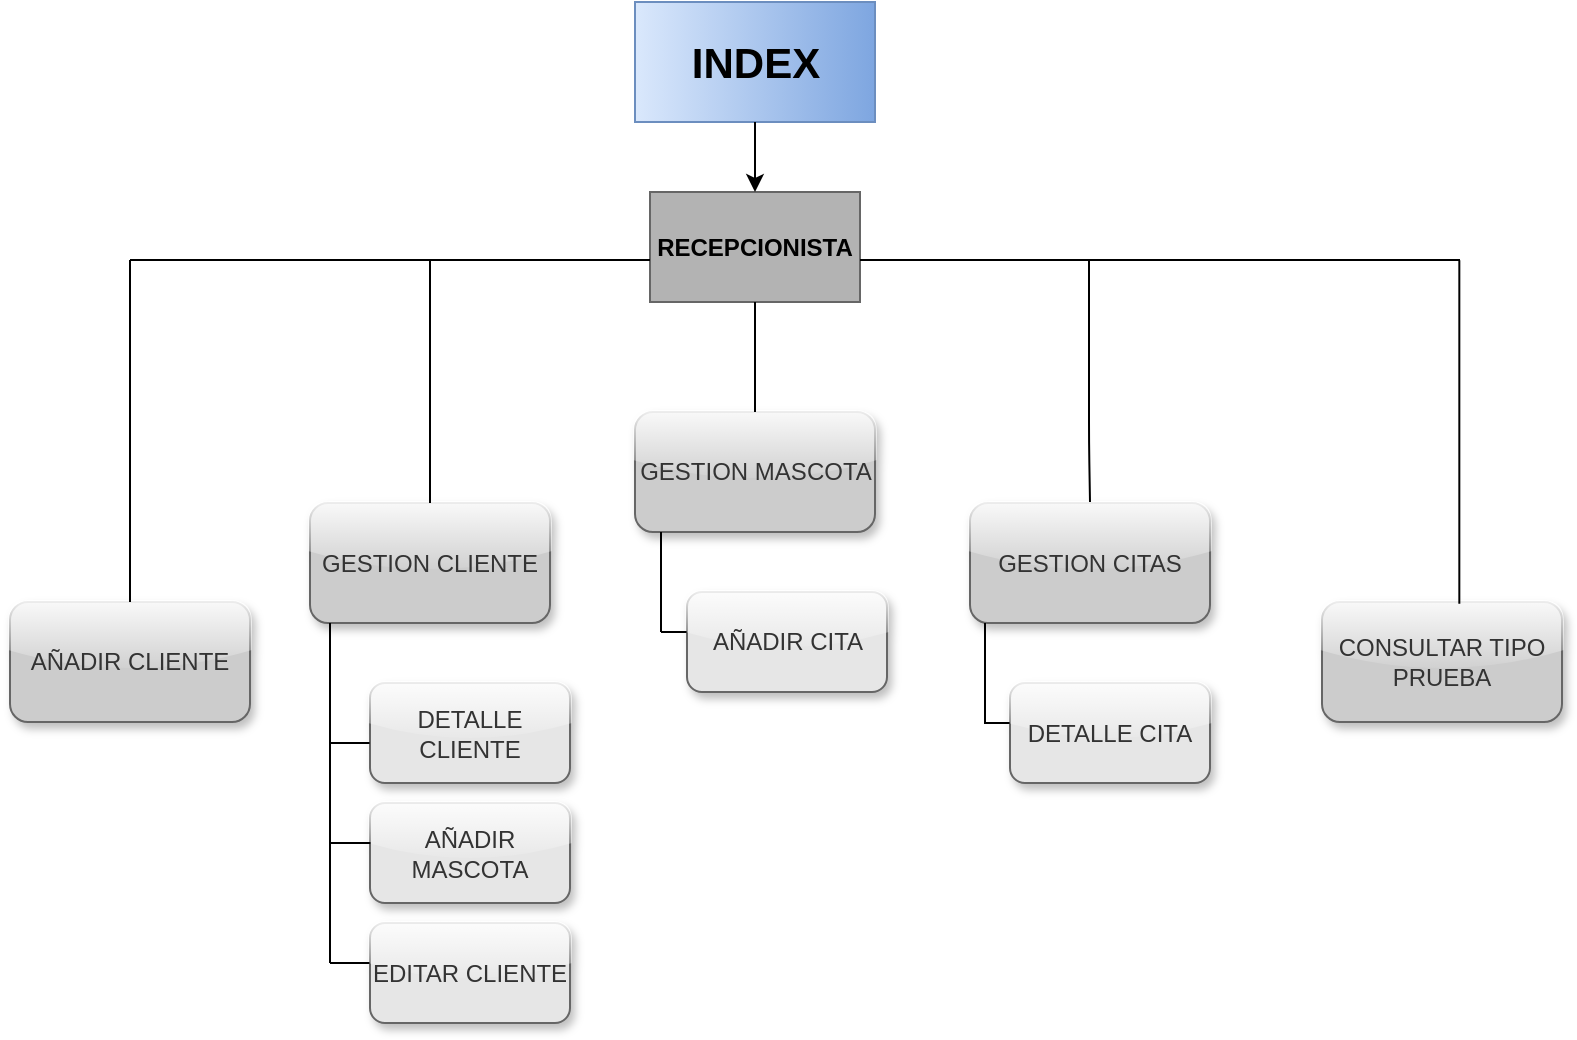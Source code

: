 <mxfile version="10.6.7" type="device"><diagram id="RLn7qdTGdeT1Y1JXQREY" name="Page-1"><mxGraphModel dx="1188" dy="589" grid="1" gridSize="10" guides="1" tooltips="1" connect="1" arrows="1" fold="1" page="1" pageScale="1" pageWidth="827" pageHeight="1169" math="0" shadow="0"><root><mxCell id="0"/><mxCell id="1" parent="0"/><mxCell id="SOgYS6IPdspSeWDHnJXk-2" value="INDEX" style="rounded=0;fillColor=#dae8fc;strokeColor=#6c8ebf;gradientColor=#7ea6e0;fontStyle=1;horizontal=1;whiteSpace=wrap;html=1;fontSize=21;glass=0;shadow=0;gradientDirection=east;" vertex="1" parent="1"><mxGeometry x="362.5" y="20" width="120" height="60" as="geometry"/></mxCell><mxCell id="SOgYS6IPdspSeWDHnJXk-3" value="&lt;span&gt;RECEPCIONISTA&lt;/span&gt;" style="rounded=1;whiteSpace=wrap;html=1;arcSize=0;fillColor=#B3B3B3;strokeColor=#666666;gradientColor=#b3b3b3;shadow=0;comic=0;gradientDirection=north;fontStyle=1" vertex="1" parent="1"><mxGeometry x="370" y="115" width="105" height="55" as="geometry"/></mxCell><mxCell id="SOgYS6IPdspSeWDHnJXk-4" value="AÑADIR CLIENTE" style="rounded=1;whiteSpace=wrap;html=1;fillColor=#CCCCCC;strokeColor=#666666;fontColor=#333333;glass=1;shadow=1;" vertex="1" parent="1"><mxGeometry x="50" y="320" width="120" height="60" as="geometry"/></mxCell><mxCell id="SOgYS6IPdspSeWDHnJXk-5" value="GESTION CLIENTE" style="rounded=1;whiteSpace=wrap;html=1;fillColor=#CCCCCC;strokeColor=#666666;fontColor=#333333;glass=1;shadow=1;" vertex="1" parent="1"><mxGeometry x="200" y="270.5" width="120" height="60" as="geometry"/></mxCell><mxCell id="SOgYS6IPdspSeWDHnJXk-6" value="GESTION MASCOTA" style="rounded=1;whiteSpace=wrap;html=1;fillColor=#CCCCCC;strokeColor=#666666;fontColor=#333333;glass=1;shadow=1;" vertex="1" parent="1"><mxGeometry x="362.5" y="225" width="120" height="60" as="geometry"/></mxCell><mxCell id="SOgYS6IPdspSeWDHnJXk-7" value="GESTION CITAS" style="rounded=1;whiteSpace=wrap;html=1;fillColor=#CCCCCC;strokeColor=#666666;fontColor=#333333;glass=1;shadow=1;" vertex="1" parent="1"><mxGeometry x="530" y="270.5" width="120" height="60" as="geometry"/></mxCell><mxCell id="SOgYS6IPdspSeWDHnJXk-9" value="CONSULTAR TIPO PRUEBA" style="rounded=1;whiteSpace=wrap;html=1;fillColor=#CCCCCC;strokeColor=#666666;fontColor=#333333;glass=1;shadow=1;" vertex="1" parent="1"><mxGeometry x="706" y="320" width="120" height="60" as="geometry"/></mxCell><mxCell id="SOgYS6IPdspSeWDHnJXk-10" value="" style="endArrow=classic;html=1;exitX=0.5;exitY=1;exitDx=0;exitDy=0;entryX=0.5;entryY=0;entryDx=0;entryDy=0;" edge="1" parent="1" source="SOgYS6IPdspSeWDHnJXk-2" target="SOgYS6IPdspSeWDHnJXk-3"><mxGeometry width="50" height="50" relative="1" as="geometry"><mxPoint x="520" y="140" as="sourcePoint"/><mxPoint x="570" y="90" as="targetPoint"/></mxGeometry></mxCell><mxCell id="SOgYS6IPdspSeWDHnJXk-18" value="" style="line;strokeWidth=1;fillColor=none;align=left;verticalAlign=middle;spacingTop=-1;spacingLeft=3;spacingRight=3;rotatable=0;labelPosition=right;points=[];portConstraint=eastwest;fontSize=12;" vertex="1" parent="1"><mxGeometry x="475" y="145" width="300" height="8" as="geometry"/></mxCell><mxCell id="SOgYS6IPdspSeWDHnJXk-19" value="" style="line;strokeWidth=1;fillColor=none;align=left;verticalAlign=middle;spacingTop=-1;spacingLeft=3;spacingRight=3;rotatable=0;labelPosition=right;points=[];portConstraint=eastwest;fontSize=12;" vertex="1" parent="1"><mxGeometry x="110" y="145" width="260" height="8" as="geometry"/></mxCell><mxCell id="SOgYS6IPdspSeWDHnJXk-27" value="" style="line;strokeWidth=2;direction=south;html=1;" vertex="1" parent="1"><mxGeometry x="100" y="149" height="160" as="geometry"/></mxCell><mxCell id="SOgYS6IPdspSeWDHnJXk-30" value="" style="endArrow=none;html=1;exitX=0.5;exitY=0;exitDx=0;exitDy=0;entryX=0;entryY=0.5;entryDx=0;entryDy=0;entryPerimeter=0;" edge="1" parent="1" source="SOgYS6IPdspSeWDHnJXk-4" target="SOgYS6IPdspSeWDHnJXk-19"><mxGeometry width="50" height="50" relative="1" as="geometry"><mxPoint x="70" y="210" as="sourcePoint"/><mxPoint x="103" y="149" as="targetPoint"/></mxGeometry></mxCell><mxCell id="SOgYS6IPdspSeWDHnJXk-31" value="" style="endArrow=none;html=1;" edge="1" parent="1"><mxGeometry width="50" height="50" relative="1" as="geometry"><mxPoint x="260" y="270.5" as="sourcePoint"/><mxPoint x="260" y="149.5" as="targetPoint"/><Array as="points"><mxPoint x="260" y="240.5"/></Array></mxGeometry></mxCell><mxCell id="SOgYS6IPdspSeWDHnJXk-32" value="" style="endArrow=none;html=1;" edge="1" parent="1"><mxGeometry width="50" height="50" relative="1" as="geometry"><mxPoint x="590" y="270" as="sourcePoint"/><mxPoint x="589.5" y="149" as="targetPoint"/><Array as="points"><mxPoint x="589.5" y="240"/></Array></mxGeometry></mxCell><mxCell id="SOgYS6IPdspSeWDHnJXk-36" value="" style="endArrow=none;html=1;entryX=0.5;entryY=1;entryDx=0;entryDy=0;exitX=0.5;exitY=0;exitDx=0;exitDy=0;" edge="1" parent="1" source="SOgYS6IPdspSeWDHnJXk-6" target="SOgYS6IPdspSeWDHnJXk-3"><mxGeometry width="50" height="50" relative="1" as="geometry"><mxPoint x="320" y="210" as="sourcePoint"/><mxPoint x="370" y="160" as="targetPoint"/></mxGeometry></mxCell><mxCell id="SOgYS6IPdspSeWDHnJXk-38" value="DETALLE CLIENTE" style="rounded=1;whiteSpace=wrap;html=1;fillColor=#E6E6E6;strokeColor=#666666;fontColor=#333333;glass=1;shadow=1;" vertex="1" parent="1"><mxGeometry x="230" y="360.5" width="100" height="50" as="geometry"/></mxCell><mxCell id="SOgYS6IPdspSeWDHnJXk-39" value="AÑADIR MASCOTA" style="rounded=1;whiteSpace=wrap;html=1;fillColor=#E6E6E6;strokeColor=#666666;fontColor=#333333;glass=1;shadow=1;" vertex="1" parent="1"><mxGeometry x="230" y="420.5" width="100" height="50" as="geometry"/></mxCell><mxCell id="SOgYS6IPdspSeWDHnJXk-41" value="EDITAR CLIENTE" style="rounded=1;whiteSpace=wrap;html=1;fillColor=#E6E6E6;strokeColor=#666666;fontColor=#333333;glass=1;shadow=1;" vertex="1" parent="1"><mxGeometry x="230" y="480.5" width="100" height="50" as="geometry"/></mxCell><mxCell id="SOgYS6IPdspSeWDHnJXk-42" value="" style="endArrow=none;html=1;" edge="1" parent="1"><mxGeometry width="50" height="50" relative="1" as="geometry"><mxPoint x="210" y="500.5" as="sourcePoint"/><mxPoint x="210" y="330.5" as="targetPoint"/><Array as="points"><mxPoint x="210" y="421.5"/></Array></mxGeometry></mxCell><mxCell id="SOgYS6IPdspSeWDHnJXk-48" value="" style="endArrow=none;html=1;exitX=-0.002;exitY=0.6;exitDx=0;exitDy=0;exitPerimeter=0;" edge="1" parent="1" source="SOgYS6IPdspSeWDHnJXk-38"><mxGeometry width="50" height="50" relative="1" as="geometry"><mxPoint x="410" y="240.5" as="sourcePoint"/><mxPoint x="210" y="390.5" as="targetPoint"/></mxGeometry></mxCell><mxCell id="SOgYS6IPdspSeWDHnJXk-49" value="" style="endArrow=none;html=1;exitX=-0.002;exitY=0.6;exitDx=0;exitDy=0;exitPerimeter=0;" edge="1" parent="1"><mxGeometry width="50" height="50" relative="1" as="geometry"><mxPoint x="230.242" y="440.532" as="sourcePoint"/><mxPoint x="210.5" y="440.5" as="targetPoint"/></mxGeometry></mxCell><mxCell id="SOgYS6IPdspSeWDHnJXk-50" value="" style="endArrow=none;html=1;exitX=-0.002;exitY=0.6;exitDx=0;exitDy=0;exitPerimeter=0;" edge="1" parent="1"><mxGeometry width="50" height="50" relative="1" as="geometry"><mxPoint x="229.742" y="500.532" as="sourcePoint"/><mxPoint x="210" y="500.5" as="targetPoint"/></mxGeometry></mxCell><mxCell id="SOgYS6IPdspSeWDHnJXk-51" value="AÑADIR CITA" style="rounded=1;whiteSpace=wrap;html=1;fillColor=#E6E6E6;strokeColor=#666666;fontColor=#333333;glass=1;shadow=1;" vertex="1" parent="1"><mxGeometry x="388.5" y="315" width="100" height="50" as="geometry"/></mxCell><mxCell id="SOgYS6IPdspSeWDHnJXk-56" value="" style="endArrow=none;html=1;entryX=0.935;entryY=0.625;entryDx=0;entryDy=0;entryPerimeter=0;" edge="1" parent="1"><mxGeometry width="50" height="50" relative="1" as="geometry"><mxPoint x="375.5" y="335" as="sourcePoint"/><mxPoint x="375.5" y="285" as="targetPoint"/></mxGeometry></mxCell><mxCell id="SOgYS6IPdspSeWDHnJXk-57" value="" style="endArrow=none;html=1;exitX=-0.002;exitY=0.401;exitDx=0;exitDy=0;exitPerimeter=0;" edge="1" parent="1" source="SOgYS6IPdspSeWDHnJXk-51"><mxGeometry width="50" height="50" relative="1" as="geometry"><mxPoint x="385.5" y="335" as="sourcePoint"/><mxPoint x="375.5" y="335" as="targetPoint"/></mxGeometry></mxCell><mxCell id="SOgYS6IPdspSeWDHnJXk-63" value="DETALLE CITA" style="rounded=1;whiteSpace=wrap;html=1;fillColor=#E6E6E6;strokeColor=#666666;fontColor=#333333;glass=1;shadow=1;" vertex="1" parent="1"><mxGeometry x="550" y="360.5" width="100" height="50" as="geometry"/></mxCell><mxCell id="SOgYS6IPdspSeWDHnJXk-64" value="" style="endArrow=none;html=1;exitX=-0.002;exitY=0.401;exitDx=0;exitDy=0;exitPerimeter=0;" edge="1" parent="1" source="SOgYS6IPdspSeWDHnJXk-63"><mxGeometry width="50" height="50" relative="1" as="geometry"><mxPoint x="547" y="380.5" as="sourcePoint"/><mxPoint x="537" y="380.5" as="targetPoint"/></mxGeometry></mxCell><mxCell id="SOgYS6IPdspSeWDHnJXk-65" value="" style="endArrow=none;html=1;entryX=0.935;entryY=0.625;entryDx=0;entryDy=0;entryPerimeter=0;" edge="1" parent="1"><mxGeometry width="50" height="50" relative="1" as="geometry"><mxPoint x="537.5" y="380.5" as="sourcePoint"/><mxPoint x="537.5" y="330.5" as="targetPoint"/></mxGeometry></mxCell><mxCell id="SOgYS6IPdspSeWDHnJXk-66" value="" style="endArrow=none;html=1;exitX=0.5;exitY=0;exitDx=0;exitDy=0;entryX=0;entryY=0.5;entryDx=0;entryDy=0;entryPerimeter=0;" edge="1" parent="1"><mxGeometry width="50" height="50" relative="1" as="geometry"><mxPoint x="774.667" y="320.833" as="sourcePoint"/><mxPoint x="774.667" y="149.167" as="targetPoint"/></mxGeometry></mxCell></root></mxGraphModel></diagram></mxfile>
